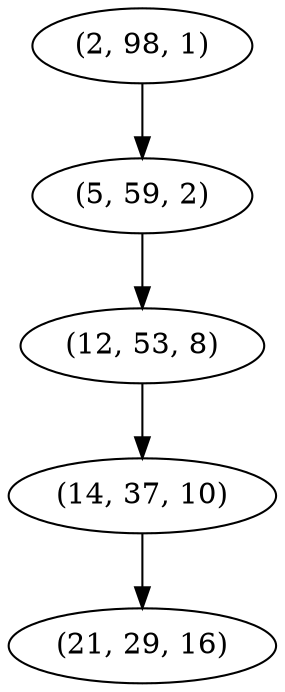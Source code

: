 digraph tree {
    "(2, 98, 1)";
    "(5, 59, 2)";
    "(12, 53, 8)";
    "(14, 37, 10)";
    "(21, 29, 16)";
    "(2, 98, 1)" -> "(5, 59, 2)";
    "(5, 59, 2)" -> "(12, 53, 8)";
    "(12, 53, 8)" -> "(14, 37, 10)";
    "(14, 37, 10)" -> "(21, 29, 16)";
}
